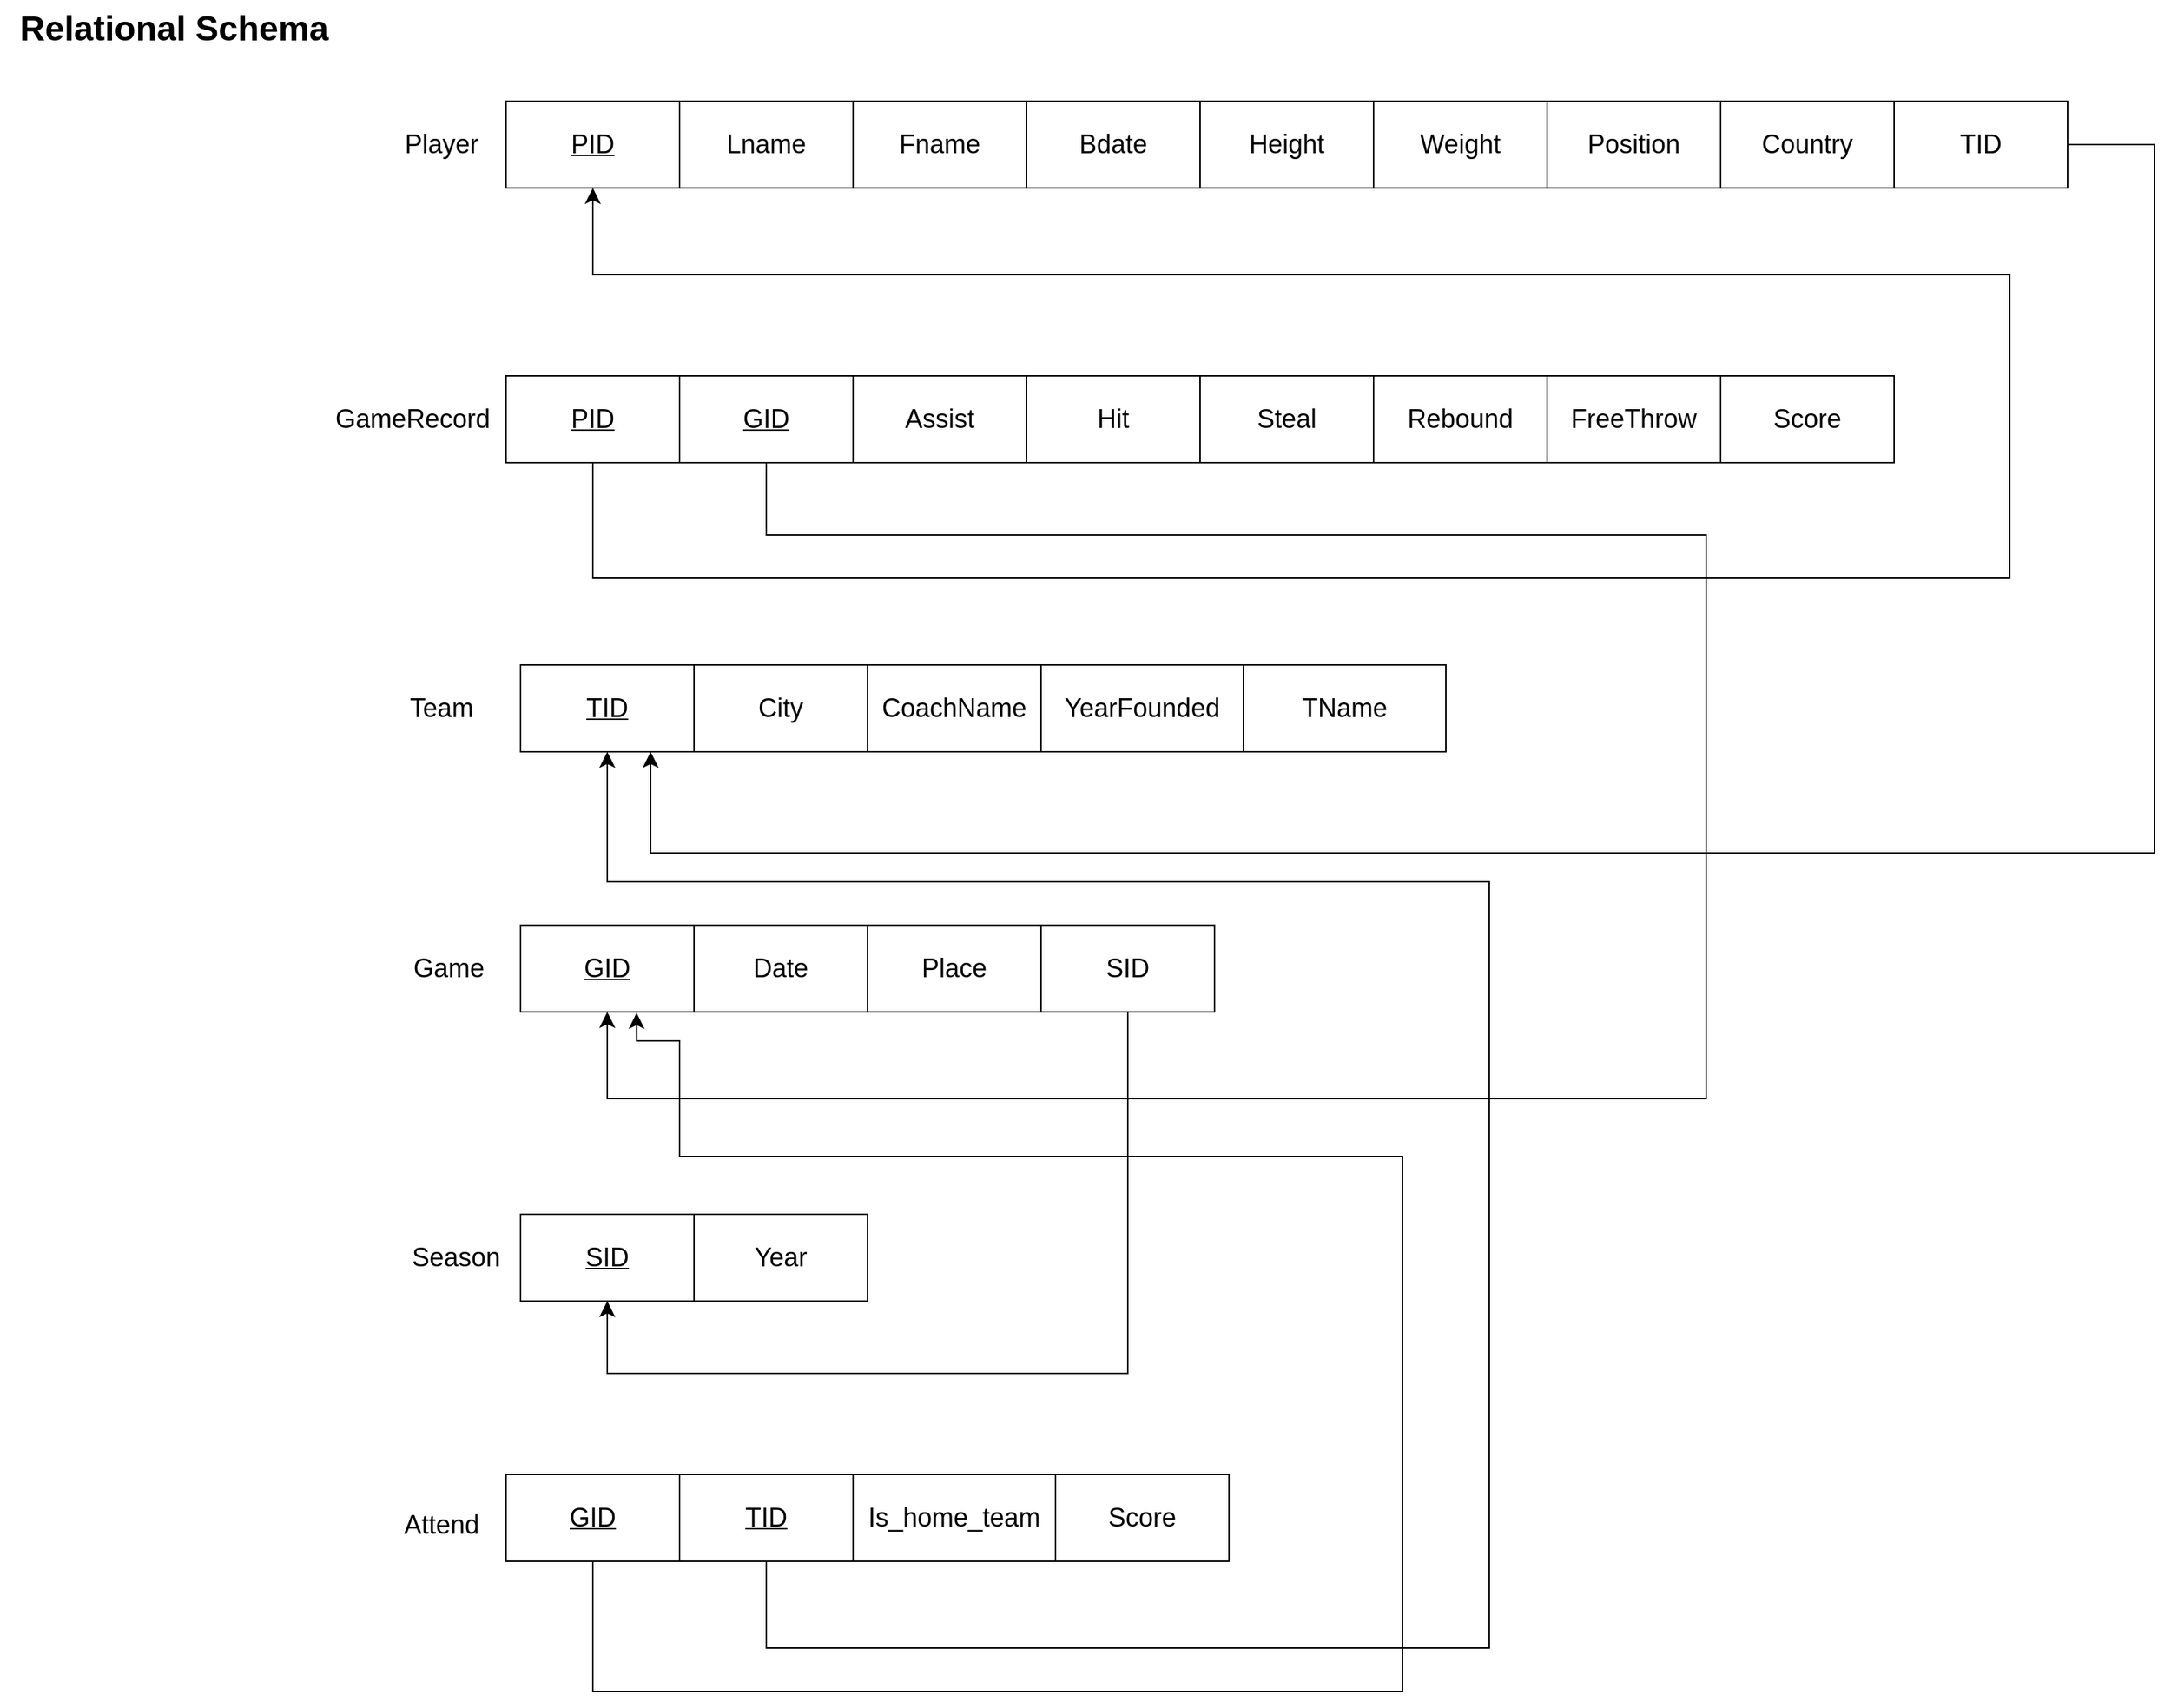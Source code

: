 <mxfile version="24.4.4" type="google">
  <diagram id="R2lEEEUBdFMjLlhIrx00" name="Page-1">
    <mxGraphModel grid="1" page="1" gridSize="10" guides="1" tooltips="1" connect="1" arrows="1" fold="1" pageScale="1" pageWidth="850" pageHeight="1100" math="0" shadow="0" extFonts="Permanent Marker^https://fonts.googleapis.com/css?family=Permanent+Marker">
      <root>
        <mxCell id="0" />
        <mxCell id="1" parent="0" />
        <mxCell id="uIxwfPzpiajrzy3kSGXg-2" value="&lt;u style=&quot;font-size: 18px;&quot;&gt;&lt;font style=&quot;font-size: 18px;&quot;&gt;PID&lt;/font&gt;&lt;/u&gt;" style="rounded=0;whiteSpace=wrap;html=1;fontSize=18;" vertex="1" parent="1">
          <mxGeometry x="-40" y="110" width="120" height="60" as="geometry" />
        </mxCell>
        <mxCell id="uIxwfPzpiajrzy3kSGXg-3" value="&lt;font style=&quot;font-size: 18px;&quot;&gt;Lname&lt;/font&gt;" style="rounded=0;whiteSpace=wrap;html=1;fontSize=18;" vertex="1" parent="1">
          <mxGeometry x="80" y="110" width="120" height="60" as="geometry" />
        </mxCell>
        <mxCell id="uIxwfPzpiajrzy3kSGXg-4" value="Fname" style="rounded=0;whiteSpace=wrap;html=1;fontSize=18;" vertex="1" parent="1">
          <mxGeometry x="200" y="110" width="120" height="60" as="geometry" />
        </mxCell>
        <mxCell id="uIxwfPzpiajrzy3kSGXg-6" value="&lt;font style=&quot;font-size: 18px;&quot;&gt;Player&lt;/font&gt;" style="text;html=1;align=center;verticalAlign=middle;resizable=0;points=[];autosize=1;strokeColor=none;fillColor=none;fontSize=18;" vertex="1" parent="1">
          <mxGeometry x="-120" y="120" width="70" height="40" as="geometry" />
        </mxCell>
        <mxCell id="uIxwfPzpiajrzy3kSGXg-7" value="Bdate" style="rounded=0;whiteSpace=wrap;html=1;fontSize=18;" vertex="1" parent="1">
          <mxGeometry x="320" y="110" width="120" height="60" as="geometry" />
        </mxCell>
        <mxCell id="uIxwfPzpiajrzy3kSGXg-11" value="Height" style="rounded=0;whiteSpace=wrap;html=1;fontSize=18;" vertex="1" parent="1">
          <mxGeometry x="440" y="110" width="120" height="60" as="geometry" />
        </mxCell>
        <mxCell id="uIxwfPzpiajrzy3kSGXg-12" value="Weight" style="rounded=0;whiteSpace=wrap;html=1;fontSize=18;" vertex="1" parent="1">
          <mxGeometry x="560" y="110" width="120" height="60" as="geometry" />
        </mxCell>
        <mxCell id="uIxwfPzpiajrzy3kSGXg-13" value="Position" style="rounded=0;whiteSpace=wrap;html=1;fontSize=18;" vertex="1" parent="1">
          <mxGeometry x="680" y="110" width="120" height="60" as="geometry" />
        </mxCell>
        <mxCell id="uIxwfPzpiajrzy3kSGXg-14" value="Country" style="rounded=0;whiteSpace=wrap;html=1;fontSize=18;" vertex="1" parent="1">
          <mxGeometry x="800" y="110" width="120" height="60" as="geometry" />
        </mxCell>
        <mxCell id="uIxwfPzpiajrzy3kSGXg-15" value="&lt;u style=&quot;font-size: 18px;&quot;&gt;PID&lt;/u&gt;" style="rounded=0;whiteSpace=wrap;html=1;fontSize=18;" vertex="1" parent="1">
          <mxGeometry x="-40" y="300" width="120" height="60" as="geometry" />
        </mxCell>
        <mxCell id="uIxwfPzpiajrzy3kSGXg-16" value="&lt;u style=&quot;font-size: 18px;&quot;&gt;GID&lt;/u&gt;" style="rounded=0;whiteSpace=wrap;html=1;fontSize=18;" vertex="1" parent="1">
          <mxGeometry x="80" y="300" width="120" height="60" as="geometry" />
        </mxCell>
        <mxCell id="uIxwfPzpiajrzy3kSGXg-17" value="Assist" style="rounded=0;whiteSpace=wrap;html=1;fontSize=18;" vertex="1" parent="1">
          <mxGeometry x="200" y="300" width="120" height="60" as="geometry" />
        </mxCell>
        <mxCell id="uIxwfPzpiajrzy3kSGXg-18" value="Hit" style="rounded=0;whiteSpace=wrap;html=1;fontSize=18;" vertex="1" parent="1">
          <mxGeometry x="320" y="300" width="120" height="60" as="geometry" />
        </mxCell>
        <mxCell id="uIxwfPzpiajrzy3kSGXg-19" value="&lt;font style=&quot;font-size: 18px;&quot;&gt;GameRecord&lt;/font&gt;" style="text;html=1;align=center;verticalAlign=middle;resizable=0;points=[];autosize=1;strokeColor=none;fillColor=none;" vertex="1" parent="1">
          <mxGeometry x="-170" y="310" width="130" height="40" as="geometry" />
        </mxCell>
        <mxCell id="uIxwfPzpiajrzy3kSGXg-20" value="Steal" style="rounded=0;whiteSpace=wrap;html=1;fontSize=18;" vertex="1" parent="1">
          <mxGeometry x="440" y="300" width="120" height="60" as="geometry" />
        </mxCell>
        <mxCell id="uIxwfPzpiajrzy3kSGXg-21" value="Rebound" style="rounded=0;whiteSpace=wrap;html=1;fontSize=18;" vertex="1" parent="1">
          <mxGeometry x="560" y="300" width="120" height="60" as="geometry" />
        </mxCell>
        <mxCell id="uIxwfPzpiajrzy3kSGXg-22" value="FreeThrow" style="rounded=0;whiteSpace=wrap;html=1;fontSize=18;" vertex="1" parent="1">
          <mxGeometry x="680" y="300" width="120" height="60" as="geometry" />
        </mxCell>
        <mxCell id="uIxwfPzpiajrzy3kSGXg-35" value="&lt;u style=&quot;font-size: 18px;&quot;&gt;TID&lt;/u&gt;" style="rounded=0;whiteSpace=wrap;html=1;fontSize=18;" vertex="1" parent="1">
          <mxGeometry x="-30" y="500" width="120" height="60" as="geometry" />
        </mxCell>
        <mxCell id="uIxwfPzpiajrzy3kSGXg-36" value="City" style="rounded=0;whiteSpace=wrap;html=1;fontSize=18;" vertex="1" parent="1">
          <mxGeometry x="90" y="500" width="120" height="60" as="geometry" />
        </mxCell>
        <mxCell id="uIxwfPzpiajrzy3kSGXg-37" value="CoachName" style="rounded=0;whiteSpace=wrap;html=1;fontSize=18;" vertex="1" parent="1">
          <mxGeometry x="210" y="500" width="120" height="60" as="geometry" />
        </mxCell>
        <mxCell id="uIxwfPzpiajrzy3kSGXg-38" value="YearFounded" style="rounded=0;whiteSpace=wrap;html=1;fontSize=18;" vertex="1" parent="1">
          <mxGeometry x="330" y="500" width="140" height="60" as="geometry" />
        </mxCell>
        <mxCell id="uIxwfPzpiajrzy3kSGXg-39" value="&lt;font style=&quot;font-size: 18px;&quot;&gt;Team&lt;/font&gt;" style="text;html=1;align=center;verticalAlign=middle;resizable=0;points=[];autosize=1;strokeColor=none;fillColor=none;fontSize=18;" vertex="1" parent="1">
          <mxGeometry x="-120" y="510" width="70" height="40" as="geometry" />
        </mxCell>
        <mxCell id="uIxwfPzpiajrzy3kSGXg-45" value="&lt;u style=&quot;font-size: 18px;&quot;&gt;GID&lt;/u&gt;" style="rounded=0;whiteSpace=wrap;html=1;fontSize=18;" vertex="1" parent="1">
          <mxGeometry x="-30" y="680" width="120" height="60" as="geometry" />
        </mxCell>
        <mxCell id="uIxwfPzpiajrzy3kSGXg-46" value="Date" style="rounded=0;whiteSpace=wrap;html=1;fontSize=18;" vertex="1" parent="1">
          <mxGeometry x="90" y="680" width="120" height="60" as="geometry" />
        </mxCell>
        <mxCell id="uIxwfPzpiajrzy3kSGXg-47" value="Place" style="rounded=0;whiteSpace=wrap;html=1;fontSize=18;" vertex="1" parent="1">
          <mxGeometry x="210" y="680" width="120" height="60" as="geometry" />
        </mxCell>
        <mxCell id="uIxwfPzpiajrzy3kSGXg-48" value="SID" style="rounded=0;whiteSpace=wrap;html=1;fontSize=18;" vertex="1" parent="1">
          <mxGeometry x="330" y="680" width="120" height="60" as="geometry" />
        </mxCell>
        <mxCell id="uIxwfPzpiajrzy3kSGXg-49" value="&lt;font style=&quot;font-size: 18px;&quot;&gt;Game&lt;/font&gt;" style="text;html=1;align=center;verticalAlign=middle;resizable=0;points=[];autosize=1;strokeColor=none;fillColor=none;fontSize=18;" vertex="1" parent="1">
          <mxGeometry x="-115" y="690" width="70" height="40" as="geometry" />
        </mxCell>
        <mxCell id="uIxwfPzpiajrzy3kSGXg-55" value="&lt;u style=&quot;font-size: 18px;&quot;&gt;SID&lt;/u&gt;" style="rounded=0;whiteSpace=wrap;html=1;fontSize=18;" vertex="1" parent="1">
          <mxGeometry x="-30" y="880" width="120" height="60" as="geometry" />
        </mxCell>
        <mxCell id="uIxwfPzpiajrzy3kSGXg-56" value="Year" style="rounded=0;whiteSpace=wrap;html=1;fontSize=18;" vertex="1" parent="1">
          <mxGeometry x="90" y="880" width="120" height="60" as="geometry" />
        </mxCell>
        <mxCell id="uIxwfPzpiajrzy3kSGXg-59" value="&lt;font style=&quot;font-size: 18px;&quot;&gt;Season&lt;/font&gt;" style="text;html=1;align=center;verticalAlign=middle;resizable=0;points=[];autosize=1;strokeColor=none;fillColor=none;fontSize=18;" vertex="1" parent="1">
          <mxGeometry x="-115" y="890" width="80" height="40" as="geometry" />
        </mxCell>
        <mxCell id="uIxwfPzpiajrzy3kSGXg-65" value="&lt;u style=&quot;font-size: 18px;&quot;&gt;GID&lt;/u&gt;" style="rounded=0;whiteSpace=wrap;html=1;fontSize=18;" vertex="1" parent="1">
          <mxGeometry x="-40" y="1060" width="120" height="60" as="geometry" />
        </mxCell>
        <mxCell id="uIxwfPzpiajrzy3kSGXg-66" value="&lt;u style=&quot;font-size: 18px;&quot;&gt;TID&lt;/u&gt;" style="rounded=0;whiteSpace=wrap;html=1;fontSize=18;" vertex="1" parent="1">
          <mxGeometry x="80" y="1060" width="120" height="60" as="geometry" />
        </mxCell>
        <mxCell id="uIxwfPzpiajrzy3kSGXg-67" value="Is_home_team" style="rounded=0;whiteSpace=wrap;html=1;fontSize=18;" vertex="1" parent="1">
          <mxGeometry x="200" y="1060" width="140" height="60" as="geometry" />
        </mxCell>
        <mxCell id="uIxwfPzpiajrzy3kSGXg-68" value="Score" style="rounded=0;whiteSpace=wrap;html=1;fontSize=18;" vertex="1" parent="1">
          <mxGeometry x="340" y="1060" width="120" height="60" as="geometry" />
        </mxCell>
        <mxCell id="uIxwfPzpiajrzy3kSGXg-69" value="&lt;font style=&quot;font-size: 18px;&quot;&gt;Attend&lt;/font&gt;" style="text;html=1;align=center;verticalAlign=middle;resizable=0;points=[];autosize=1;strokeColor=none;fillColor=none;fontSize=18;" vertex="1" parent="1">
          <mxGeometry x="-125" y="1075" width="80" height="40" as="geometry" />
        </mxCell>
        <mxCell id="uIxwfPzpiajrzy3kSGXg-85" value="" style="edgeStyle=segmentEdgeStyle;endArrow=classic;html=1;curved=0;rounded=0;endSize=8;startSize=8;entryX=0.5;entryY=1;entryDx=0;entryDy=0;exitX=0.5;exitY=1;exitDx=0;exitDy=0;fontSize=18;" edge="1" parent="1" source="uIxwfPzpiajrzy3kSGXg-15" target="uIxwfPzpiajrzy3kSGXg-2">
          <mxGeometry width="50" height="50" relative="1" as="geometry">
            <mxPoint x="240" y="310" as="sourcePoint" />
            <mxPoint x="290" y="260" as="targetPoint" />
            <Array as="points">
              <mxPoint x="20" y="440" />
              <mxPoint x="1000" y="440" />
              <mxPoint x="1000" y="230" />
              <mxPoint x="20" y="230" />
            </Array>
          </mxGeometry>
        </mxCell>
        <mxCell id="uIxwfPzpiajrzy3kSGXg-86" value="" style="edgeStyle=segmentEdgeStyle;endArrow=classic;html=1;curved=0;rounded=0;endSize=8;startSize=8;entryX=0.5;entryY=1;entryDx=0;entryDy=0;exitX=0.5;exitY=1;exitDx=0;exitDy=0;fontSize=18;" edge="1" parent="1" source="uIxwfPzpiajrzy3kSGXg-66" target="uIxwfPzpiajrzy3kSGXg-35">
          <mxGeometry width="50" height="50" relative="1" as="geometry">
            <mxPoint x="540" y="1150" as="sourcePoint" />
            <mxPoint x="110" y="660" as="targetPoint" />
            <Array as="points">
              <mxPoint x="140" y="1180" />
              <mxPoint x="640" y="1180" />
              <mxPoint x="640" y="650" />
              <mxPoint x="30" y="650" />
            </Array>
          </mxGeometry>
        </mxCell>
        <mxCell id="uIxwfPzpiajrzy3kSGXg-87" value="" style="edgeStyle=segmentEdgeStyle;endArrow=classic;html=1;curved=0;rounded=0;endSize=8;startSize=8;entryX=0.5;entryY=1;entryDx=0;entryDy=0;exitX=0.5;exitY=1;exitDx=0;exitDy=0;fontSize=18;" edge="1" parent="1" source="uIxwfPzpiajrzy3kSGXg-16" target="uIxwfPzpiajrzy3kSGXg-45">
          <mxGeometry width="50" height="50" relative="1" as="geometry">
            <mxPoint x="30" y="370" as="sourcePoint" />
            <mxPoint x="30" y="180" as="targetPoint" />
            <Array as="points">
              <mxPoint x="140" y="410" />
              <mxPoint x="790" y="410" />
              <mxPoint x="790" y="800" />
              <mxPoint x="30" y="800" />
            </Array>
          </mxGeometry>
        </mxCell>
        <mxCell id="uIxwfPzpiajrzy3kSGXg-88" value="" style="edgeStyle=segmentEdgeStyle;endArrow=classic;html=1;curved=0;rounded=0;endSize=8;startSize=8;entryX=0.5;entryY=1;entryDx=0;entryDy=0;exitX=0.5;exitY=1;exitDx=0;exitDy=0;fontSize=18;" edge="1" parent="1" source="uIxwfPzpiajrzy3kSGXg-48" target="uIxwfPzpiajrzy3kSGXg-55">
          <mxGeometry width="50" height="50" relative="1" as="geometry">
            <mxPoint x="320" y="545" as="sourcePoint" />
            <mxPoint x="210" y="925" as="targetPoint" />
            <Array as="points">
              <mxPoint x="390" y="990" />
              <mxPoint x="30" y="990" />
            </Array>
          </mxGeometry>
        </mxCell>
        <mxCell id="uIxwfPzpiajrzy3kSGXg-90" value="" style="edgeStyle=segmentEdgeStyle;endArrow=classic;html=1;curved=0;rounded=0;endSize=8;startSize=8;entryX=0.669;entryY=1.011;entryDx=0;entryDy=0;exitX=0.5;exitY=1;exitDx=0;exitDy=0;entryPerimeter=0;fontSize=18;" edge="1" parent="1" source="uIxwfPzpiajrzy3kSGXg-65" target="uIxwfPzpiajrzy3kSGXg-45">
          <mxGeometry width="50" height="50" relative="1" as="geometry">
            <mxPoint x="30" y="1140" as="sourcePoint" />
            <mxPoint x="40" y="760" as="targetPoint" />
            <Array as="points">
              <mxPoint x="20" y="1210" />
              <mxPoint x="580" y="1210" />
              <mxPoint x="580" y="840" />
              <mxPoint x="80" y="840" />
              <mxPoint x="80" y="760" />
              <mxPoint x="50" y="760" />
            </Array>
          </mxGeometry>
        </mxCell>
        <mxCell id="uIxwfPzpiajrzy3kSGXg-91" value="TID" style="rounded=0;whiteSpace=wrap;html=1;fontSize=18;" vertex="1" parent="1">
          <mxGeometry x="920" y="110" width="120" height="60" as="geometry" />
        </mxCell>
        <mxCell id="uIxwfPzpiajrzy3kSGXg-92" value="" style="edgeStyle=segmentEdgeStyle;endArrow=classic;html=1;curved=0;rounded=0;endSize=8;startSize=8;entryX=0.75;entryY=1;entryDx=0;entryDy=0;exitX=1;exitY=0.5;exitDx=0;exitDy=0;fontSize=18;" edge="1" parent="1" source="uIxwfPzpiajrzy3kSGXg-91" target="uIxwfPzpiajrzy3kSGXg-35">
          <mxGeometry width="50" height="50" relative="1" as="geometry">
            <mxPoint x="710" y="900" as="sourcePoint" />
            <mxPoint x="600" y="340" as="targetPoint" />
            <Array as="points">
              <mxPoint x="1100" y="140" />
              <mxPoint x="1100" y="630" />
              <mxPoint x="60" y="630" />
            </Array>
          </mxGeometry>
        </mxCell>
        <mxCell id="uIxwfPzpiajrzy3kSGXg-93" value="&lt;font style=&quot;font-size: 24px;&quot;&gt;&lt;b&gt;Relational Schema&lt;/b&gt;&lt;/font&gt;" style="text;html=1;align=center;verticalAlign=middle;resizable=0;points=[];autosize=1;strokeColor=none;fillColor=none;" vertex="1" parent="1">
          <mxGeometry x="-390" y="40" width="240" height="40" as="geometry" />
        </mxCell>
        <mxCell id="eBMieuoR2ky231N-ZAj3-1" value="Score" style="rounded=0;whiteSpace=wrap;html=1;fontSize=18;" vertex="1" parent="1">
          <mxGeometry x="800" y="300" width="120" height="60" as="geometry" />
        </mxCell>
        <mxCell id="f-M56LfCpvhaUe6Gfysl-1" value="TName" style="rounded=0;whiteSpace=wrap;html=1;fontSize=18;" vertex="1" parent="1">
          <mxGeometry x="470" y="500" width="140" height="60" as="geometry" />
        </mxCell>
      </root>
    </mxGraphModel>
  </diagram>
</mxfile>
